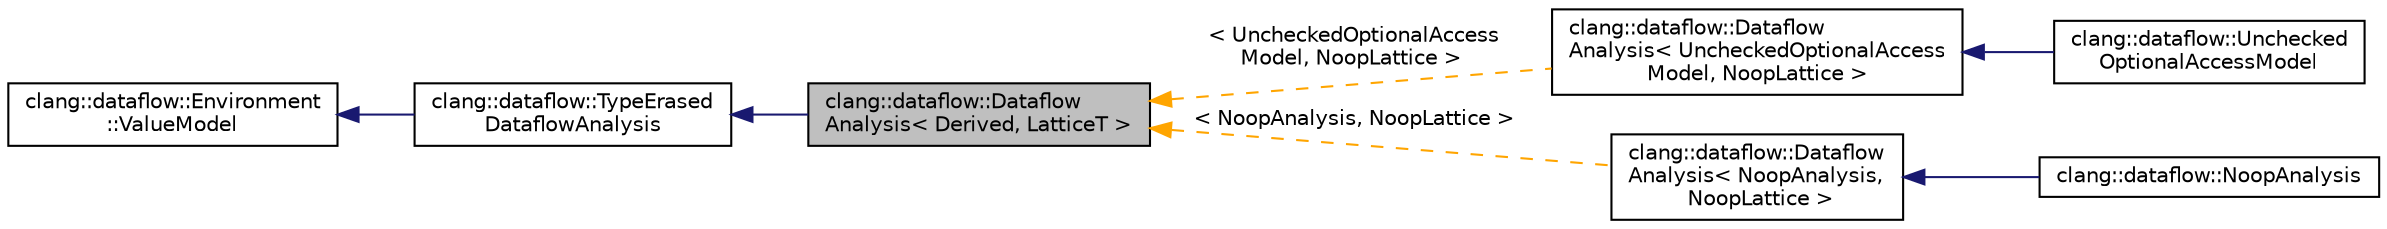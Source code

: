 digraph "clang::dataflow::DataflowAnalysis&lt; Derived, LatticeT &gt;"
{
 // LATEX_PDF_SIZE
  bgcolor="transparent";
  edge [fontname="Helvetica",fontsize="10",labelfontname="Helvetica",labelfontsize="10"];
  node [fontname="Helvetica",fontsize="10",shape=record];
  rankdir="LR";
  Node1 [label="clang::dataflow::Dataflow\lAnalysis\< Derived, LatticeT \>",height=0.2,width=0.4,color="black", fillcolor="grey75", style="filled", fontcolor="black",tooltip="Base class template for dataflow analyses built on a single lattice type."];
  Node2 -> Node1 [dir="back",color="midnightblue",fontsize="10",style="solid",fontname="Helvetica"];
  Node2 [label="clang::dataflow::TypeErased\lDataflowAnalysis",height=0.2,width=0.4,color="black",URL="$classclang_1_1dataflow_1_1TypeErasedDataflowAnalysis.html",tooltip="Type-erased base class for dataflow analyses built on a single lattice type."];
  Node3 -> Node2 [dir="back",color="midnightblue",fontsize="10",style="solid",fontname="Helvetica"];
  Node3 [label="clang::dataflow::Environment\l::ValueModel",height=0.2,width=0.4,color="black",URL="$classclang_1_1dataflow_1_1Environment_1_1ValueModel.html",tooltip="Supplements Environment with non-standard comparison and join operations."];
  Node1 -> Node4 [dir="back",color="orange",fontsize="10",style="dashed",label=" \< UncheckedOptionalAccess\lModel, NoopLattice \>" ,fontname="Helvetica"];
  Node4 [label="clang::dataflow::Dataflow\lAnalysis\< UncheckedOptionalAccess\lModel, NoopLattice \>",height=0.2,width=0.4,color="black",URL="$classclang_1_1dataflow_1_1DataflowAnalysis.html",tooltip=" "];
  Node4 -> Node5 [dir="back",color="midnightblue",fontsize="10",style="solid",fontname="Helvetica"];
  Node5 [label="clang::dataflow::Unchecked\lOptionalAccessModel",height=0.2,width=0.4,color="black",URL="$classclang_1_1dataflow_1_1UncheckedOptionalAccessModel.html",tooltip="Dataflow analysis that models whether optionals hold values or not."];
  Node1 -> Node6 [dir="back",color="orange",fontsize="10",style="dashed",label=" \< NoopAnalysis, NoopLattice \>" ,fontname="Helvetica"];
  Node6 [label="clang::dataflow::Dataflow\lAnalysis\< NoopAnalysis,\l NoopLattice \>",height=0.2,width=0.4,color="black",URL="$classclang_1_1dataflow_1_1DataflowAnalysis.html",tooltip=" "];
  Node6 -> Node7 [dir="back",color="midnightblue",fontsize="10",style="solid",fontname="Helvetica"];
  Node7 [label="clang::dataflow::NoopAnalysis",height=0.2,width=0.4,color="black",URL="$classclang_1_1dataflow_1_1NoopAnalysis.html",tooltip=" "];
}
